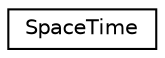 digraph G
{
  edge [fontname="Helvetica",fontsize="10",labelfontname="Helvetica",labelfontsize="10"];
  node [fontname="Helvetica",fontsize="10",shape=record];
  rankdir=LR;
  Node1 [label="SpaceTime",height=0.2,width=0.4,color="black", fillcolor="white", style="filled",URL="$d5/d0c/structSpaceTime.html"];
}
